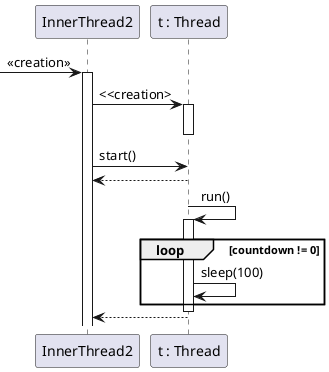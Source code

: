 @startuml innerThread2Seq
participant "InnerThread2" as it2
participant "t : Thread" as t
[-> it2 : <<creation>>
activate it2
it2 -> t : <<creation>
activate t
deactivate t
it2 -> t : start()
t--> it2
t -> t : run()
activate t
loop countdown != 0
   t -> t : sleep(100)
end
deactivate t
t--> it2



@enduml